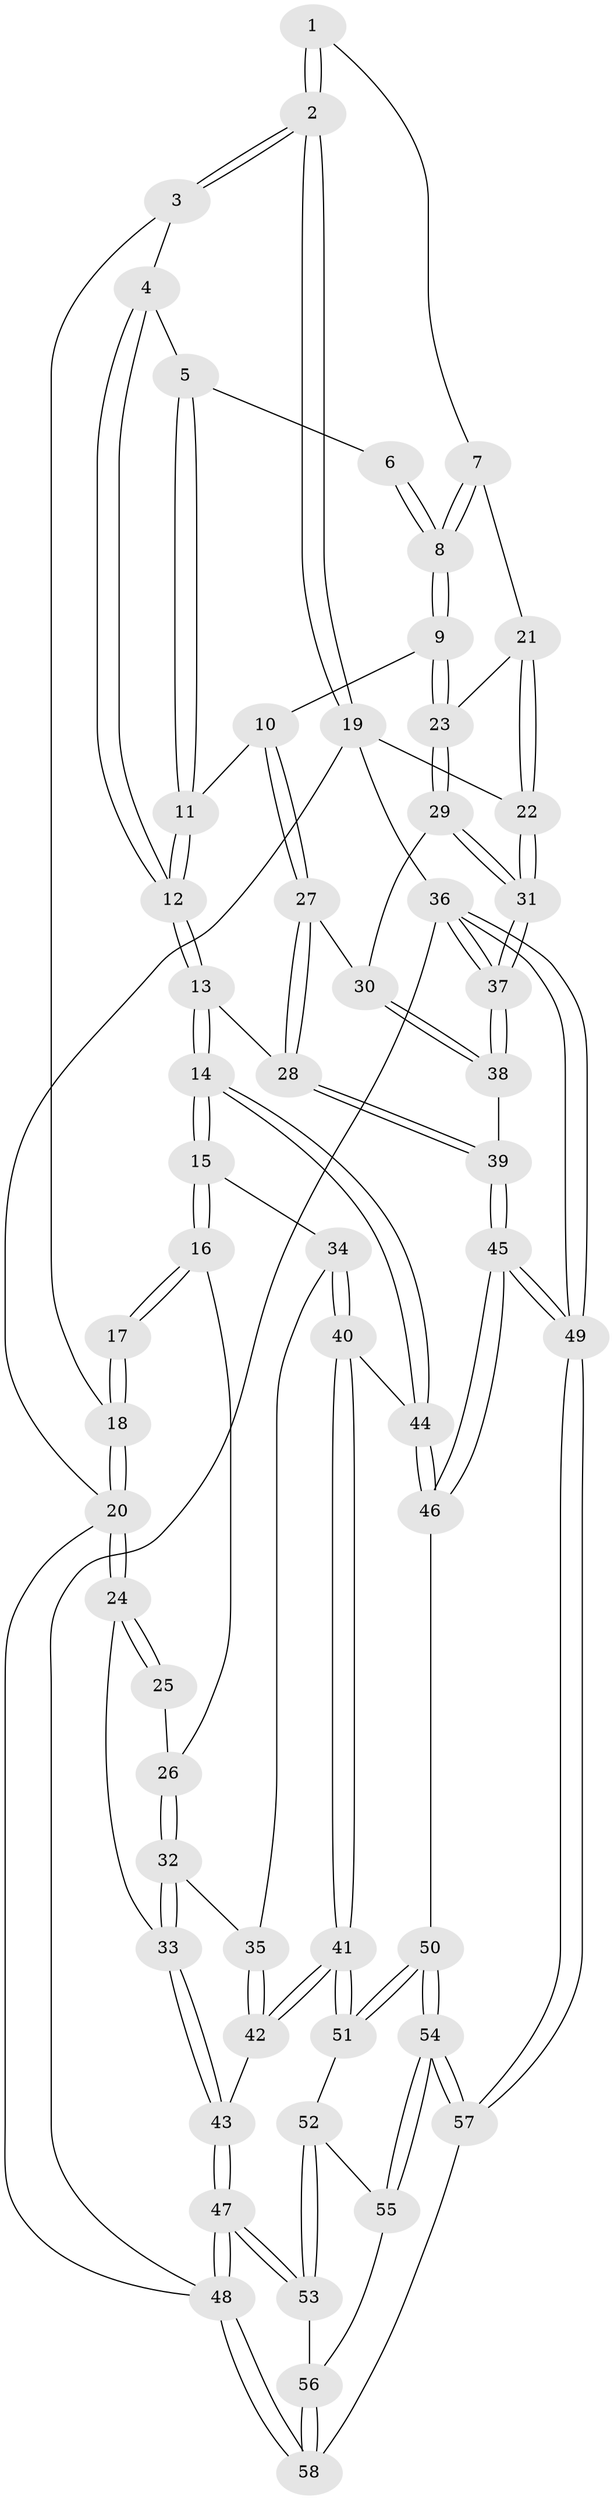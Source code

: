 // Generated by graph-tools (version 1.1) at 2025/11/02/27/25 16:11:56]
// undirected, 58 vertices, 142 edges
graph export_dot {
graph [start="1"]
  node [color=gray90,style=filled];
  1 [pos="+0.8520490481801406+0.13251233972401985"];
  2 [pos="+1+0"];
  3 [pos="+0.4809446543876358+0"];
  4 [pos="+0.6466945518402287+0.135513043153596"];
  5 [pos="+0.6806419316698996+0.15178325036009105"];
  6 [pos="+0.7502328522121116+0.1489512406747698"];
  7 [pos="+0.8538697895322408+0.2454124149052966"];
  8 [pos="+0.8280260680555204+0.28673369833717305"];
  9 [pos="+0.825745222410346+0.2911440038274302"];
  10 [pos="+0.8231099642961232+0.292531166661245"];
  11 [pos="+0.7582148400825831+0.28073888366450556"];
  12 [pos="+0.5908155882433773+0.3931468044174552"];
  13 [pos="+0.5357722681635798+0.48037152596238797"];
  14 [pos="+0.48080326055453576+0.5000277532023526"];
  15 [pos="+0.4149013435933205+0.4492732681530583"];
  16 [pos="+0.31954418320730915+0.3206659478414883"];
  17 [pos="+0.31716900295639017+0.1021243558781992"];
  18 [pos="+0.3948178383055288+0"];
  19 [pos="+1+0"];
  20 [pos="+0+0"];
  21 [pos="+1+0.236105160351849"];
  22 [pos="+1+0.15479930542665973"];
  23 [pos="+0.9012211051151351+0.3367273131393321"];
  24 [pos="+0+0.17601237964489536"];
  25 [pos="+0+0.1480414521429341"];
  26 [pos="+0.19444389716588273+0.35938688571876715"];
  27 [pos="+0.7806182266982253+0.48706379186373466"];
  28 [pos="+0.6643185501659306+0.4970896089059834"];
  29 [pos="+0.9518500164425382+0.4259872931500742"];
  30 [pos="+0.8107932090517731+0.4986095247762782"];
  31 [pos="+1+0.4464618491804898"];
  32 [pos="+0+0.4432603009463571"];
  33 [pos="+0+0.45585727448481567"];
  34 [pos="+0.23481212492633938+0.5643183927589646"];
  35 [pos="+0.157933724320574+0.5772311220583815"];
  36 [pos="+1+1"];
  37 [pos="+1+0.7534517895149465"];
  38 [pos="+0.8964957919601463+0.642131310253011"];
  39 [pos="+0.7777354174501142+0.7099072695396269"];
  40 [pos="+0.1934597716579243+0.7006792540044868"];
  41 [pos="+0.13822653855788322+0.7568376189265422"];
  42 [pos="+0.11997663813852961+0.7387011346535913"];
  43 [pos="+0+0.5740414895490287"];
  44 [pos="+0.47815528634691756+0.5874520338632363"];
  45 [pos="+0.6729966846472284+0.8533106446819458"];
  46 [pos="+0.49757547271959435+0.7521970665781862"];
  47 [pos="+0+0.9430492597146016"];
  48 [pos="+0+1"];
  49 [pos="+0.9593521958400244+1"];
  50 [pos="+0.3804762701634468+0.8595058845921288"];
  51 [pos="+0.15252076711005375+0.796394090557371"];
  52 [pos="+0.1096549624700738+0.8637164095488866"];
  53 [pos="+0+0.9109485853835592"];
  54 [pos="+0.3268545113051261+1"];
  55 [pos="+0.116496494737142+0.8963503728778838"];
  56 [pos="+0.07431158328516804+1"];
  57 [pos="+0.3276754303132238+1"];
  58 [pos="+0.09672441353456353+1"];
  1 -- 2;
  1 -- 2;
  1 -- 7;
  2 -- 3;
  2 -- 3;
  2 -- 19;
  2 -- 19;
  3 -- 4;
  3 -- 18;
  4 -- 5;
  4 -- 12;
  4 -- 12;
  5 -- 6;
  5 -- 11;
  5 -- 11;
  6 -- 8;
  6 -- 8;
  7 -- 8;
  7 -- 8;
  7 -- 21;
  8 -- 9;
  8 -- 9;
  9 -- 10;
  9 -- 23;
  9 -- 23;
  10 -- 11;
  10 -- 27;
  10 -- 27;
  11 -- 12;
  11 -- 12;
  12 -- 13;
  12 -- 13;
  13 -- 14;
  13 -- 14;
  13 -- 28;
  14 -- 15;
  14 -- 15;
  14 -- 44;
  14 -- 44;
  15 -- 16;
  15 -- 16;
  15 -- 34;
  16 -- 17;
  16 -- 17;
  16 -- 26;
  17 -- 18;
  17 -- 18;
  18 -- 20;
  18 -- 20;
  19 -- 20;
  19 -- 22;
  19 -- 36;
  20 -- 24;
  20 -- 24;
  20 -- 48;
  21 -- 22;
  21 -- 22;
  21 -- 23;
  22 -- 31;
  22 -- 31;
  23 -- 29;
  23 -- 29;
  24 -- 25;
  24 -- 25;
  24 -- 33;
  25 -- 26;
  26 -- 32;
  26 -- 32;
  27 -- 28;
  27 -- 28;
  27 -- 30;
  28 -- 39;
  28 -- 39;
  29 -- 30;
  29 -- 31;
  29 -- 31;
  30 -- 38;
  30 -- 38;
  31 -- 37;
  31 -- 37;
  32 -- 33;
  32 -- 33;
  32 -- 35;
  33 -- 43;
  33 -- 43;
  34 -- 35;
  34 -- 40;
  34 -- 40;
  35 -- 42;
  35 -- 42;
  36 -- 37;
  36 -- 37;
  36 -- 49;
  36 -- 49;
  36 -- 48;
  37 -- 38;
  37 -- 38;
  38 -- 39;
  39 -- 45;
  39 -- 45;
  40 -- 41;
  40 -- 41;
  40 -- 44;
  41 -- 42;
  41 -- 42;
  41 -- 51;
  41 -- 51;
  42 -- 43;
  43 -- 47;
  43 -- 47;
  44 -- 46;
  44 -- 46;
  45 -- 46;
  45 -- 46;
  45 -- 49;
  45 -- 49;
  46 -- 50;
  47 -- 48;
  47 -- 48;
  47 -- 53;
  47 -- 53;
  48 -- 58;
  48 -- 58;
  49 -- 57;
  49 -- 57;
  50 -- 51;
  50 -- 51;
  50 -- 54;
  50 -- 54;
  51 -- 52;
  52 -- 53;
  52 -- 53;
  52 -- 55;
  53 -- 56;
  54 -- 55;
  54 -- 55;
  54 -- 57;
  54 -- 57;
  55 -- 56;
  56 -- 58;
  56 -- 58;
  57 -- 58;
}
